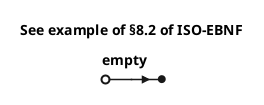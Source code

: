 {
  "sha1": "87930o62zl2tzav7ts74gomg0pqku9u",
  "insertion": {
    "when": "2024-05-30T20:48:21.358Z",
    "url": "https://forum.plantuml.net/16779/ebnf-allow-empty-definition",
    "user": "plantuml@gmail.com"
  }
}
@startebnf
title See example of §8.2 of ISO-EBNF
empty = ;
@endebnf
